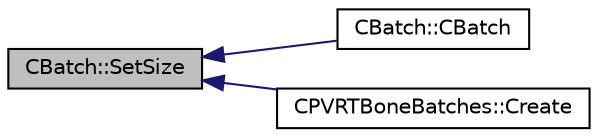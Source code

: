 digraph "CBatch::SetSize"
{
  edge [fontname="Helvetica",fontsize="10",labelfontname="Helvetica",labelfontsize="10"];
  node [fontname="Helvetica",fontsize="10",shape=record];
  rankdir="LR";
  Node1 [label="CBatch::SetSize",height=0.2,width=0.4,color="black", fillcolor="grey75", style="filled", fontcolor="black"];
  Node1 -> Node2 [dir="back",color="midnightblue",fontsize="10",style="solid",fontname="Helvetica"];
  Node2 [label="CBatch::CBatch",height=0.2,width=0.4,color="black", fillcolor="white", style="filled",URL="$class_c_batch.html#a4d0c351b4234df7e092195c526f0a365"];
  Node1 -> Node3 [dir="back",color="midnightblue",fontsize="10",style="solid",fontname="Helvetica"];
  Node3 [label="CPVRTBoneBatches::Create",height=0.2,width=0.4,color="black", fillcolor="white", style="filled",URL="$class_c_p_v_r_t_bone_batches.html#a2a0037ba145fbb78e013867effaa1764",tooltip="Fills the bone batch structure. "];
}
